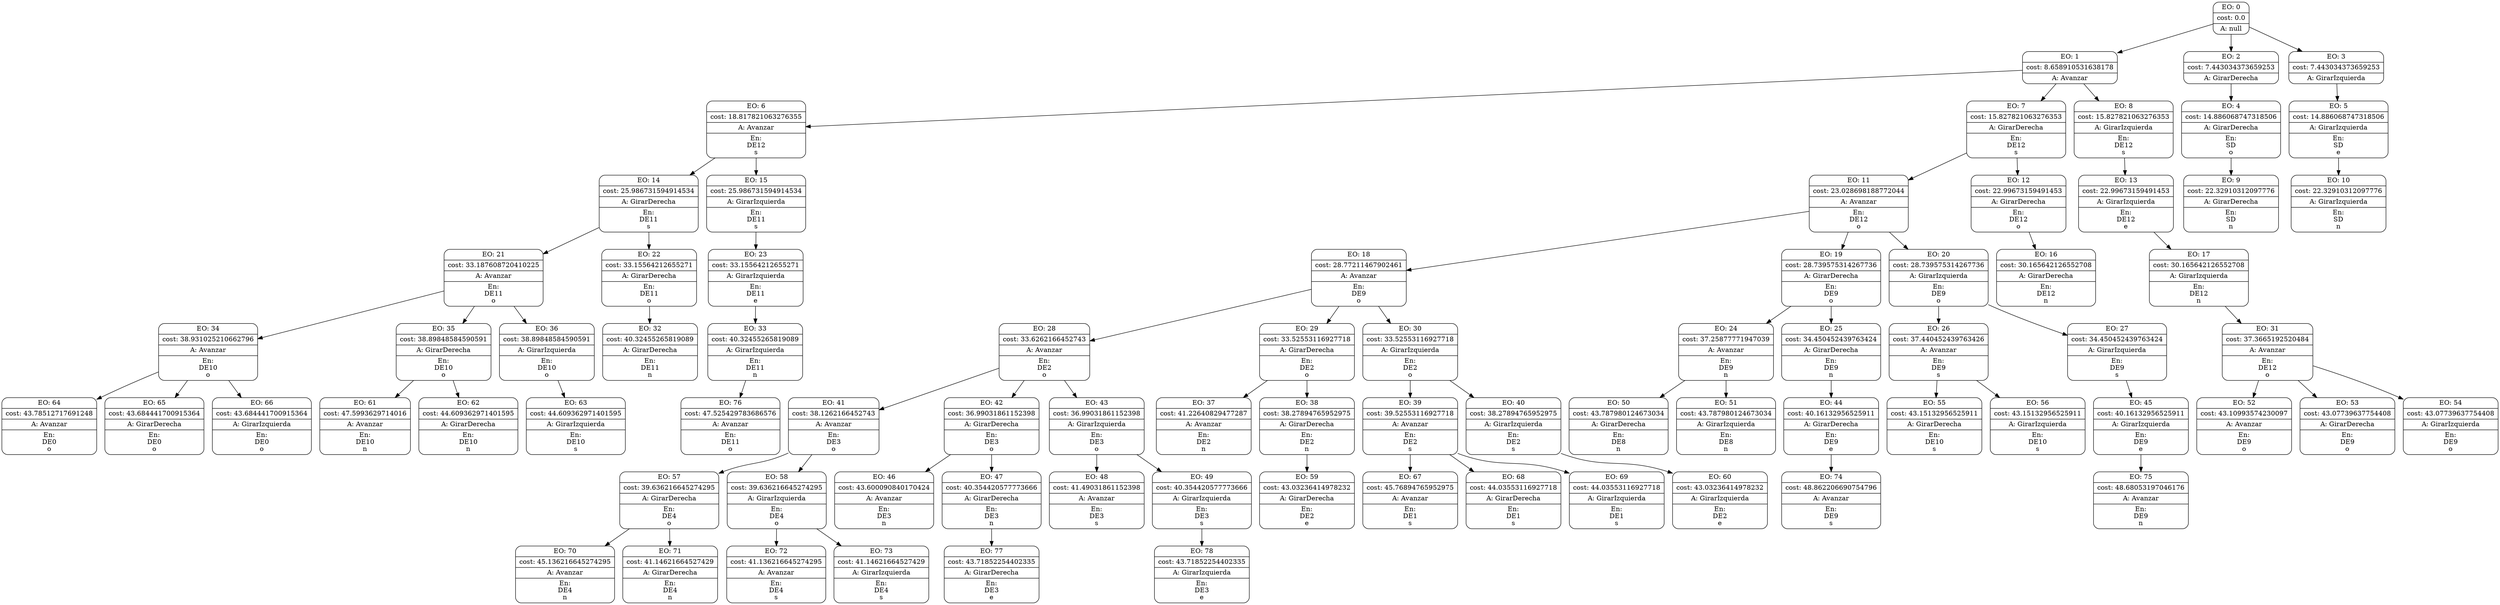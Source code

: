 digraph g {
node [shape = Mrecord];
nodo0[label="{EO: 0|cost: 0.0|A: null}"]
nodo1[label="{EO: 1|cost: 8.658910531638178|A: Avanzar}"]
nodo6[label="{EO: 6|cost: 18.817821063276355|A: Avanzar|En:\nDE12\ns}"]
nodo14[label="{EO: 14|cost: 25.986731594914534|A: GirarDerecha|En:\nDE11\ns}"]
nodo21[label="{EO: 21|cost: 33.187608720410225|A: Avanzar|En:\nDE11\no}"]
nodo34[label="{EO: 34|cost: 38.931025210662796|A: Avanzar|En:\nDE10\no}"]
nodo64[label="{EO: 64|cost: 43.78512717691248|A: Avanzar|En:\nDE0\no}"]

nodo34 -> nodo64;
nodo65[label="{EO: 65|cost: 43.684441700915364|A: GirarDerecha|En:\nDE0\no}"]

nodo34 -> nodo65;
nodo66[label="{EO: 66|cost: 43.684441700915364|A: GirarIzquierda|En:\nDE0\no}"]

nodo34 -> nodo66;

nodo21 -> nodo34;
nodo35[label="{EO: 35|cost: 38.89848584590591|A: GirarDerecha|En:\nDE10\no}"]
nodo61[label="{EO: 61|cost: 47.5993629714016|A: Avanzar|En:\nDE10\nn}"]

nodo35 -> nodo61;
nodo62[label="{EO: 62|cost: 44.609362971401595|A: GirarDerecha|En:\nDE10\nn}"]

nodo35 -> nodo62;

nodo21 -> nodo35;
nodo36[label="{EO: 36|cost: 38.89848584590591|A: GirarIzquierda|En:\nDE10\no}"]
nodo63[label="{EO: 63|cost: 44.609362971401595|A: GirarIzquierda|En:\nDE10\ns}"]

nodo36 -> nodo63;

nodo21 -> nodo36;

nodo14 -> nodo21;
nodo22[label="{EO: 22|cost: 33.15564212655271|A: GirarDerecha|En:\nDE11\no}"]
nodo32[label="{EO: 32|cost: 40.32455265819089|A: GirarDerecha|En:\nDE11\nn}"]

nodo22 -> nodo32;

nodo14 -> nodo22;

nodo6 -> nodo14;
nodo15[label="{EO: 15|cost: 25.986731594914534|A: GirarIzquierda|En:\nDE11\ns}"]
nodo23[label="{EO: 23|cost: 33.15564212655271|A: GirarIzquierda|En:\nDE11\ne}"]
nodo33[label="{EO: 33|cost: 40.32455265819089|A: GirarIzquierda|En:\nDE11\nn}"]
nodo76[label="{EO: 76|cost: 47.525429783686576|A: Avanzar|En:\nDE11\no}"]

nodo33 -> nodo76;

nodo23 -> nodo33;

nodo15 -> nodo23;

nodo6 -> nodo15;

nodo1 -> nodo6;
nodo7[label="{EO: 7|cost: 15.827821063276353|A: GirarDerecha|En:\nDE12\ns}"]
nodo11[label="{EO: 11|cost: 23.028698188772044|A: Avanzar|En:\nDE12\no}"]
nodo18[label="{EO: 18|cost: 28.77211467902461|A: Avanzar|En:\nDE9\no}"]
nodo28[label="{EO: 28|cost: 33.6262166452743|A: Avanzar|En:\nDE2\no}"]
nodo41[label="{EO: 41|cost: 38.1262166452743|A: Avanzar|En:\nDE3\no}"]
nodo57[label="{EO: 57|cost: 39.636216645274295|A: GirarDerecha|En:\nDE4\no}"]
nodo70[label="{EO: 70|cost: 45.136216645274295|A: Avanzar|En:\nDE4\nn}"]

nodo57 -> nodo70;
nodo71[label="{EO: 71|cost: 41.14621664527429|A: GirarDerecha|En:\nDE4\nn}"]

nodo57 -> nodo71;

nodo41 -> nodo57;
nodo58[label="{EO: 58|cost: 39.636216645274295|A: GirarIzquierda|En:\nDE4\no}"]
nodo72[label="{EO: 72|cost: 41.136216645274295|A: Avanzar|En:\nDE4\ns}"]

nodo58 -> nodo72;
nodo73[label="{EO: 73|cost: 41.14621664527429|A: GirarIzquierda|En:\nDE4\ns}"]

nodo58 -> nodo73;

nodo41 -> nodo58;

nodo28 -> nodo41;
nodo42[label="{EO: 42|cost: 36.99031861152398|A: GirarDerecha|En:\nDE3\no}"]
nodo46[label="{EO: 46|cost: 43.600090840170424|A: Avanzar|En:\nDE3\nn}"]

nodo42 -> nodo46;
nodo47[label="{EO: 47|cost: 40.354420577773666|A: GirarDerecha|En:\nDE3\nn}"]
nodo77[label="{EO: 77|cost: 43.71852254402335|A: GirarDerecha|En:\nDE3\ne}"]

nodo47 -> nodo77;

nodo42 -> nodo47;

nodo28 -> nodo42;
nodo43[label="{EO: 43|cost: 36.99031861152398|A: GirarIzquierda|En:\nDE3\no}"]
nodo48[label="{EO: 48|cost: 41.49031861152398|A: Avanzar|En:\nDE3\ns}"]

nodo43 -> nodo48;
nodo49[label="{EO: 49|cost: 40.354420577773666|A: GirarIzquierda|En:\nDE3\ns}"]
nodo78[label="{EO: 78|cost: 43.71852254402335|A: GirarIzquierda|En:\nDE3\ne}"]

nodo49 -> nodo78;

nodo43 -> nodo49;

nodo28 -> nodo43;

nodo18 -> nodo28;
nodo29[label="{EO: 29|cost: 33.52553116927718|A: GirarDerecha|En:\nDE2\no}"]
nodo37[label="{EO: 37|cost: 41.22640829477287|A: Avanzar|En:\nDE2\nn}"]

nodo29 -> nodo37;
nodo38[label="{EO: 38|cost: 38.27894765952975|A: GirarDerecha|En:\nDE2\nn}"]
nodo59[label="{EO: 59|cost: 43.03236414978232|A: GirarDerecha|En:\nDE2\ne}"]

nodo38 -> nodo59;

nodo29 -> nodo38;

nodo18 -> nodo29;
nodo30[label="{EO: 30|cost: 33.52553116927718|A: GirarIzquierda|En:\nDE2\no}"]
nodo39[label="{EO: 39|cost: 39.52553116927718|A: Avanzar|En:\nDE2\ns}"]
nodo67[label="{EO: 67|cost: 45.76894765952975|A: Avanzar|En:\nDE1\ns}"]

nodo39 -> nodo67;
nodo68[label="{EO: 68|cost: 44.03553116927718|A: GirarDerecha|En:\nDE1\ns}"]

nodo39 -> nodo68;
nodo69[label="{EO: 69|cost: 44.03553116927718|A: GirarIzquierda|En:\nDE1\ns}"]

nodo39 -> nodo69;

nodo30 -> nodo39;
nodo40[label="{EO: 40|cost: 38.27894765952975|A: GirarIzquierda|En:\nDE2\ns}"]
nodo60[label="{EO: 60|cost: 43.03236414978232|A: GirarIzquierda|En:\nDE2\ne}"]

nodo40 -> nodo60;

nodo30 -> nodo40;

nodo18 -> nodo30;

nodo11 -> nodo18;
nodo19[label="{EO: 19|cost: 28.739575314267736|A: GirarDerecha|En:\nDE9\no}"]
nodo24[label="{EO: 24|cost: 37.25877771947039|A: Avanzar|En:\nDE9\nn}"]
nodo50[label="{EO: 50|cost: 43.787980124673034|A: GirarDerecha|En:\nDE8\nn}"]

nodo24 -> nodo50;
nodo51[label="{EO: 51|cost: 43.787980124673034|A: GirarIzquierda|En:\nDE8\nn}"]

nodo24 -> nodo51;

nodo19 -> nodo24;
nodo25[label="{EO: 25|cost: 34.450452439763424|A: GirarDerecha|En:\nDE9\nn}"]
nodo44[label="{EO: 44|cost: 40.16132956525911|A: GirarDerecha|En:\nDE9\ne}"]
nodo74[label="{EO: 74|cost: 48.862206690754796|A: Avanzar|En:\nDE9\ns}"]

nodo44 -> nodo74;

nodo25 -> nodo44;

nodo19 -> nodo25;

nodo11 -> nodo19;
nodo20[label="{EO: 20|cost: 28.739575314267736|A: GirarIzquierda|En:\nDE9\no}"]
nodo26[label="{EO: 26|cost: 37.440452439763426|A: Avanzar|En:\nDE9\ns}"]
nodo55[label="{EO: 55|cost: 43.15132956525911|A: GirarDerecha|En:\nDE10\ns}"]

nodo26 -> nodo55;
nodo56[label="{EO: 56|cost: 43.15132956525911|A: GirarIzquierda|En:\nDE10\ns}"]

nodo26 -> nodo56;

nodo20 -> nodo26;
nodo27[label="{EO: 27|cost: 34.450452439763424|A: GirarIzquierda|En:\nDE9\ns}"]
nodo45[label="{EO: 45|cost: 40.16132956525911|A: GirarIzquierda|En:\nDE9\ne}"]
nodo75[label="{EO: 75|cost: 48.68053197046176|A: Avanzar|En:\nDE9\nn}"]

nodo45 -> nodo75;

nodo27 -> nodo45;

nodo20 -> nodo27;

nodo11 -> nodo20;

nodo7 -> nodo11;
nodo12[label="{EO: 12|cost: 22.99673159491453|A: GirarDerecha|En:\nDE12\no}"]
nodo16[label="{EO: 16|cost: 30.165642126552708|A: GirarDerecha|En:\nDE12\nn}"]

nodo12 -> nodo16;

nodo7 -> nodo12;

nodo1 -> nodo7;
nodo8[label="{EO: 8|cost: 15.827821063276353|A: GirarIzquierda|En:\nDE12\ns}"]
nodo13[label="{EO: 13|cost: 22.99673159491453|A: GirarIzquierda|En:\nDE12\ne}"]
nodo17[label="{EO: 17|cost: 30.165642126552708|A: GirarIzquierda|En:\nDE12\nn}"]
nodo31[label="{EO: 31|cost: 37.3665192520484|A: Avanzar|En:\nDE12\no}"]
nodo52[label="{EO: 52|cost: 43.10993574230097|A: Avanzar|En:\nDE9\no}"]

nodo31 -> nodo52;
nodo53[label="{EO: 53|cost: 43.07739637754408|A: GirarDerecha|En:\nDE9\no}"]

nodo31 -> nodo53;
nodo54[label="{EO: 54|cost: 43.07739637754408|A: GirarIzquierda|En:\nDE9\no}"]

nodo31 -> nodo54;

nodo17 -> nodo31;

nodo13 -> nodo17;

nodo8 -> nodo13;

nodo1 -> nodo8;

nodo0 -> nodo1;
nodo2[label="{EO: 2|cost: 7.443034373659253|A: GirarDerecha}"]
nodo4[label="{EO: 4|cost: 14.886068747318506|A: GirarDerecha|En:\nSD\no}"]
nodo9[label="{EO: 9|cost: 22.32910312097776|A: GirarDerecha|En:\nSD\nn}"]

nodo4 -> nodo9;

nodo2 -> nodo4;

nodo0 -> nodo2;
nodo3[label="{EO: 3|cost: 7.443034373659253|A: GirarIzquierda}"]
nodo5[label="{EO: 5|cost: 14.886068747318506|A: GirarIzquierda|En:\nSD\ne}"]
nodo10[label="{EO: 10|cost: 22.32910312097776|A: GirarIzquierda|En:\nSD\nn}"]

nodo5 -> nodo10;

nodo3 -> nodo5;

nodo0 -> nodo3;


}
